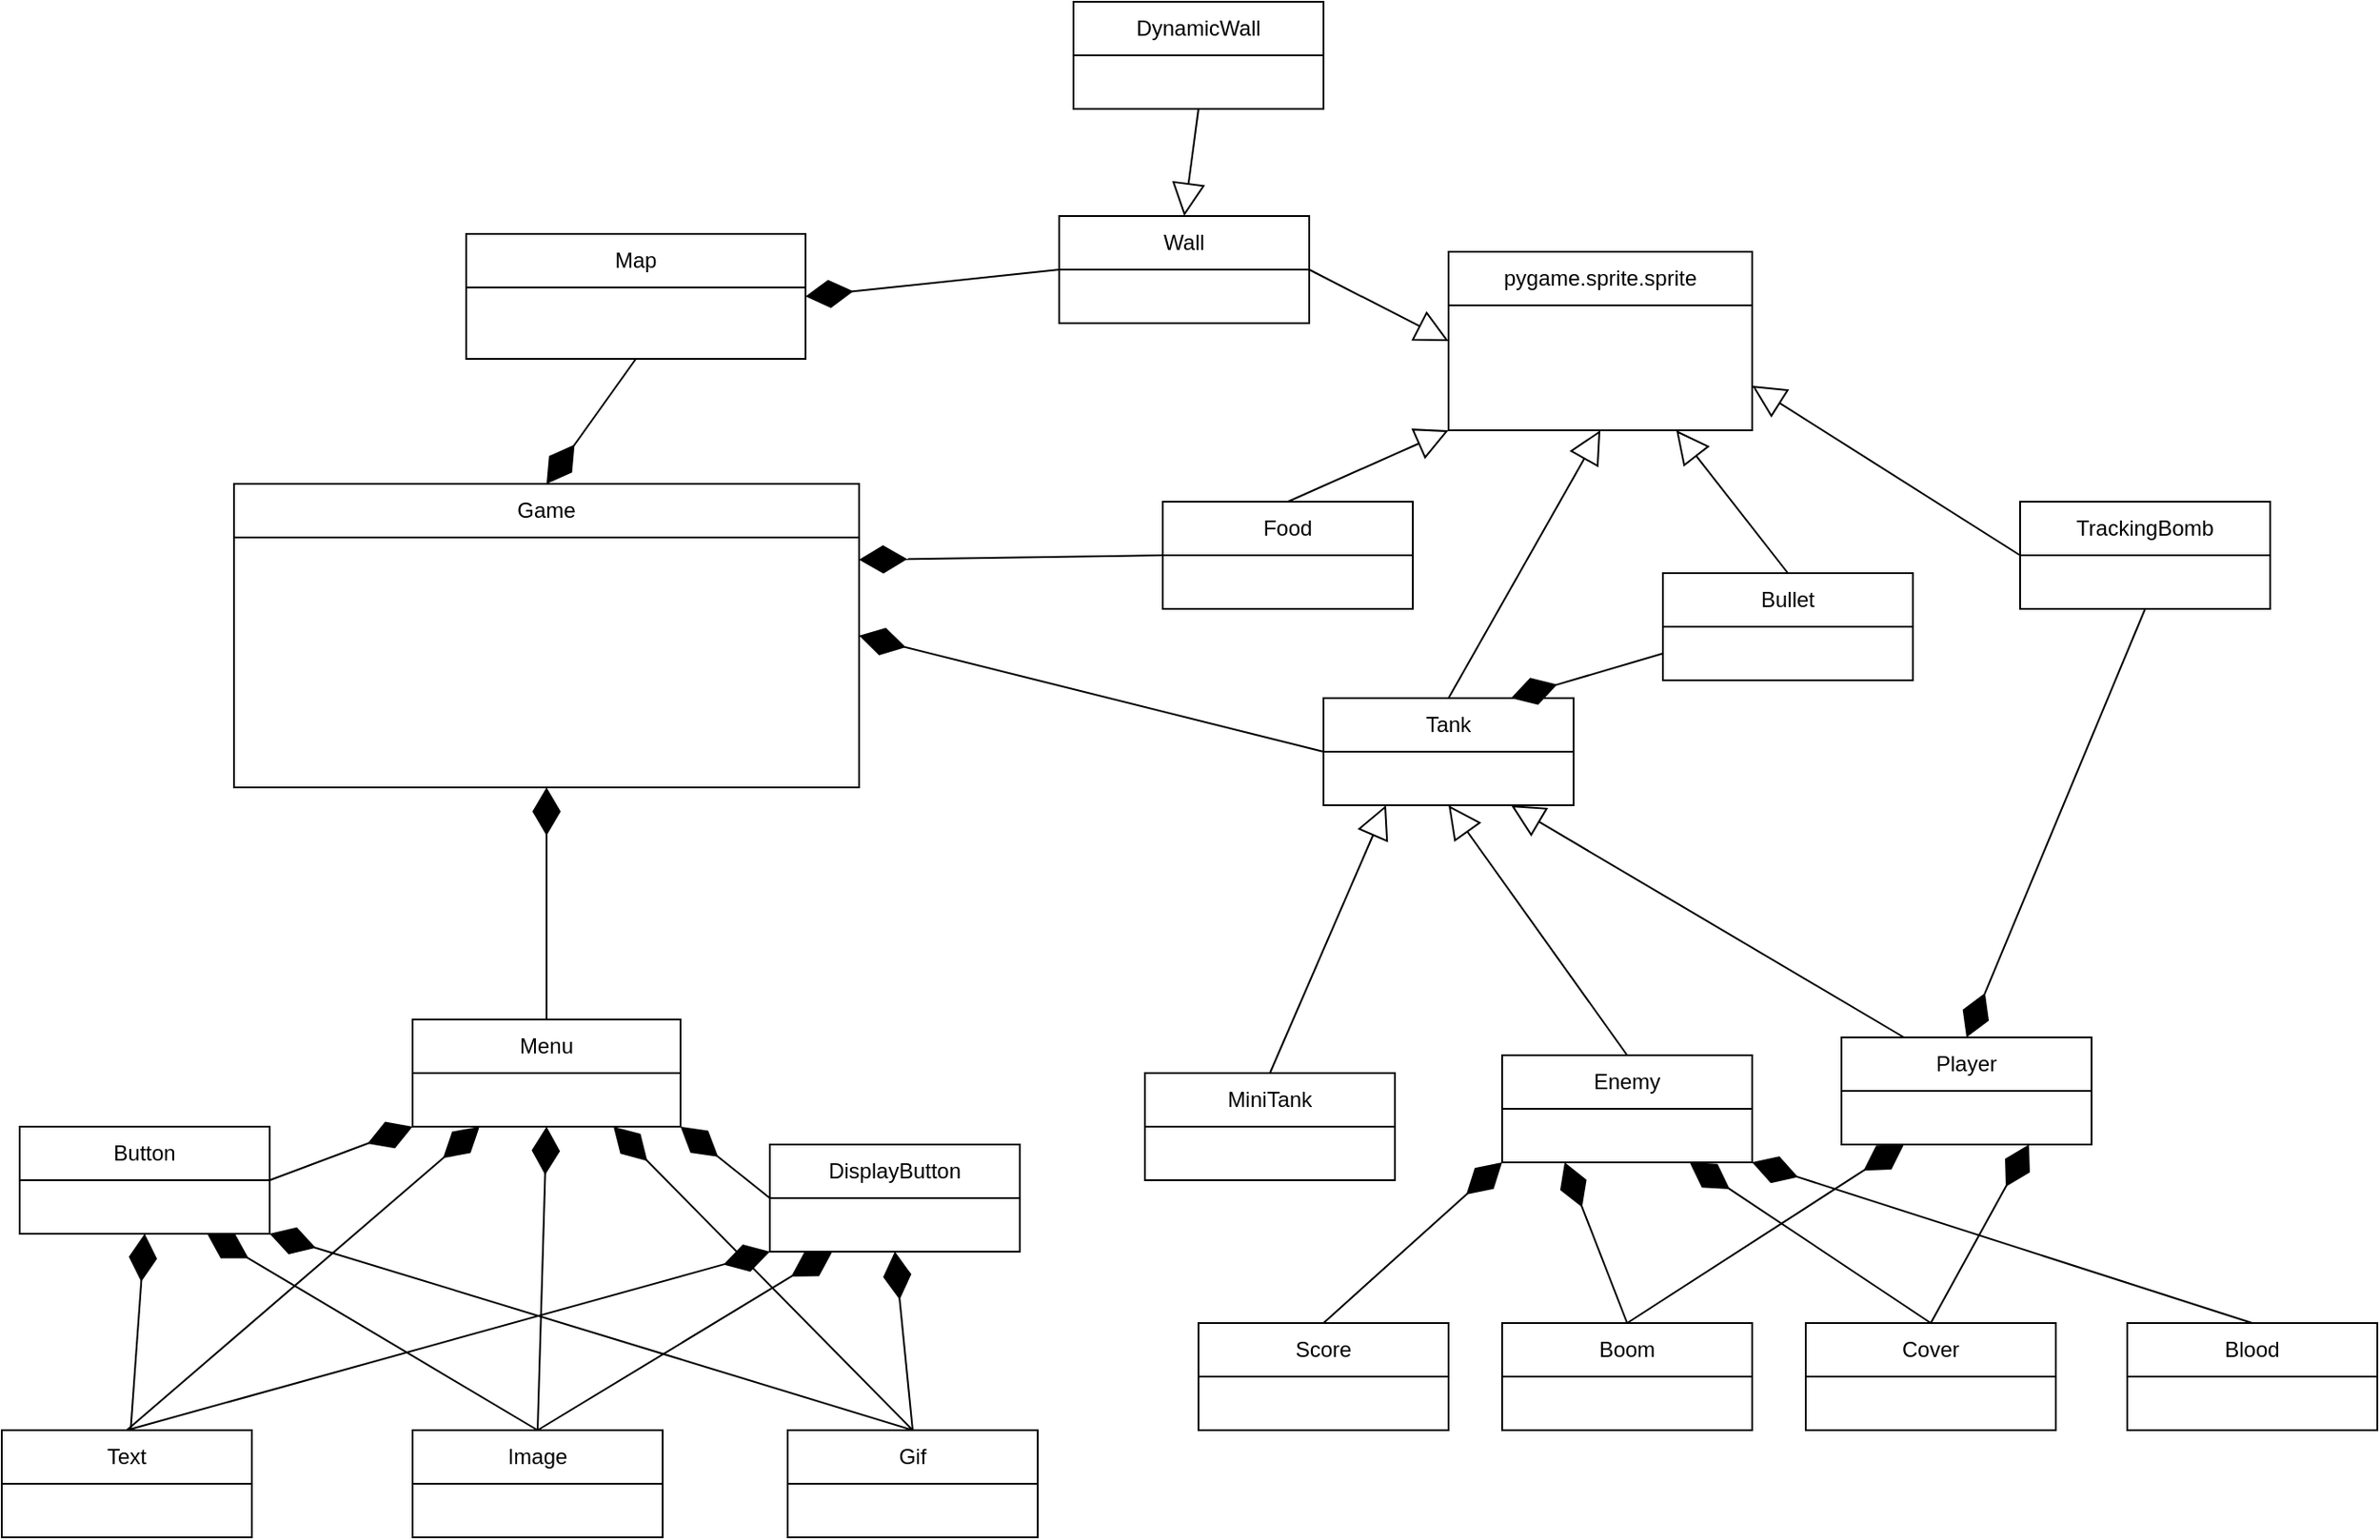<mxfile version="20.6.1" type="github">
  <diagram id="C5RBs43oDa-KdzZeNtuy" name="Page-1">
    <mxGraphModel dx="1769" dy="518" grid="1" gridSize="10" guides="1" tooltips="1" connect="1" arrows="1" fold="1" page="1" pageScale="1" pageWidth="827" pageHeight="1169" math="0" shadow="0">
      <root>
        <mxCell id="WIyWlLk6GJQsqaUBKTNV-0" />
        <mxCell id="WIyWlLk6GJQsqaUBKTNV-1" parent="WIyWlLk6GJQsqaUBKTNV-0" />
        <mxCell id="NCpPE_rVyqPAb1kWsIs--4" value="pygame.sprite.sprite" style="swimlane;fontStyle=0;childLayout=stackLayout;horizontal=1;startSize=30;horizontalStack=0;resizeParent=1;resizeParentMax=0;resizeLast=0;collapsible=1;marginBottom=0;whiteSpace=wrap;html=1;" parent="WIyWlLk6GJQsqaUBKTNV-1" vertex="1">
          <mxGeometry x="50" y="230" width="170" height="100" as="geometry" />
        </mxCell>
        <mxCell id="NCpPE_rVyqPAb1kWsIs--8" value="Tank" style="swimlane;fontStyle=0;childLayout=stackLayout;horizontal=1;startSize=30;horizontalStack=0;resizeParent=1;resizeParentMax=0;resizeLast=0;collapsible=1;marginBottom=0;whiteSpace=wrap;html=1;" parent="WIyWlLk6GJQsqaUBKTNV-1" vertex="1">
          <mxGeometry x="-20" y="480" width="140" height="60" as="geometry">
            <mxRectangle x="270" y="120" width="150" height="30" as="alternateBounds" />
          </mxGeometry>
        </mxCell>
        <mxCell id="NCpPE_rVyqPAb1kWsIs--23" value="" style="endArrow=block;endSize=16;endFill=0;html=1;rounded=0;exitX=0.5;exitY=0;exitDx=0;exitDy=0;entryX=0.5;entryY=1;entryDx=0;entryDy=0;" parent="WIyWlLk6GJQsqaUBKTNV-1" source="NCpPE_rVyqPAb1kWsIs--8" target="NCpPE_rVyqPAb1kWsIs--4" edge="1">
          <mxGeometry width="160" relative="1" as="geometry">
            <mxPoint x="260" y="200" as="sourcePoint" />
            <mxPoint x="420" y="200" as="targetPoint" />
          </mxGeometry>
        </mxCell>
        <mxCell id="NCpPE_rVyqPAb1kWsIs--24" value="MiniTank" style="swimlane;fontStyle=0;childLayout=stackLayout;horizontal=1;startSize=30;horizontalStack=0;resizeParent=1;resizeParentMax=0;resizeLast=0;collapsible=1;marginBottom=0;whiteSpace=wrap;html=1;" parent="WIyWlLk6GJQsqaUBKTNV-1" vertex="1">
          <mxGeometry x="-120" y="690" width="140" height="60" as="geometry">
            <mxRectangle x="270" y="120" width="150" height="30" as="alternateBounds" />
          </mxGeometry>
        </mxCell>
        <mxCell id="NCpPE_rVyqPAb1kWsIs--25" value="Enemy" style="swimlane;fontStyle=0;childLayout=stackLayout;horizontal=1;startSize=30;horizontalStack=0;resizeParent=1;resizeParentMax=0;resizeLast=0;collapsible=1;marginBottom=0;whiteSpace=wrap;html=1;" parent="WIyWlLk6GJQsqaUBKTNV-1" vertex="1">
          <mxGeometry x="80" y="680" width="140" height="60" as="geometry">
            <mxRectangle x="270" y="120" width="150" height="30" as="alternateBounds" />
          </mxGeometry>
        </mxCell>
        <mxCell id="NCpPE_rVyqPAb1kWsIs--26" value="Player" style="swimlane;fontStyle=0;childLayout=stackLayout;horizontal=1;startSize=30;horizontalStack=0;resizeParent=1;resizeParentMax=0;resizeLast=0;collapsible=1;marginBottom=0;whiteSpace=wrap;html=1;" parent="WIyWlLk6GJQsqaUBKTNV-1" vertex="1">
          <mxGeometry x="270" y="670" width="140" height="60" as="geometry">
            <mxRectangle x="270" y="120" width="150" height="30" as="alternateBounds" />
          </mxGeometry>
        </mxCell>
        <mxCell id="NCpPE_rVyqPAb1kWsIs--27" value="" style="endArrow=block;endSize=16;endFill=0;html=1;rounded=0;exitX=0.5;exitY=0;exitDx=0;exitDy=0;entryX=0.25;entryY=1;entryDx=0;entryDy=0;" parent="WIyWlLk6GJQsqaUBKTNV-1" source="NCpPE_rVyqPAb1kWsIs--24" target="NCpPE_rVyqPAb1kWsIs--8" edge="1">
          <mxGeometry width="160" relative="1" as="geometry">
            <mxPoint x="150" y="500" as="sourcePoint" />
            <mxPoint x="30" y="410" as="targetPoint" />
          </mxGeometry>
        </mxCell>
        <mxCell id="NCpPE_rVyqPAb1kWsIs--28" value="" style="endArrow=block;endSize=16;endFill=0;html=1;rounded=0;exitX=0.5;exitY=0;exitDx=0;exitDy=0;entryX=0.5;entryY=1;entryDx=0;entryDy=0;" parent="WIyWlLk6GJQsqaUBKTNV-1" source="NCpPE_rVyqPAb1kWsIs--25" target="NCpPE_rVyqPAb1kWsIs--8" edge="1">
          <mxGeometry width="160" relative="1" as="geometry">
            <mxPoint x="160" y="510" as="sourcePoint" />
            <mxPoint x="220" y="530" as="targetPoint" />
          </mxGeometry>
        </mxCell>
        <mxCell id="NCpPE_rVyqPAb1kWsIs--29" value="" style="endArrow=block;endSize=16;endFill=0;html=1;rounded=0;exitX=0.25;exitY=0;exitDx=0;exitDy=0;entryX=0.75;entryY=1;entryDx=0;entryDy=0;" parent="WIyWlLk6GJQsqaUBKTNV-1" source="NCpPE_rVyqPAb1kWsIs--26" target="NCpPE_rVyqPAb1kWsIs--8" edge="1">
          <mxGeometry width="160" relative="1" as="geometry">
            <mxPoint x="170" y="520" as="sourcePoint" />
            <mxPoint x="210" y="490" as="targetPoint" />
          </mxGeometry>
        </mxCell>
        <mxCell id="NCpPE_rVyqPAb1kWsIs--30" value="Bullet" style="swimlane;fontStyle=0;childLayout=stackLayout;horizontal=1;startSize=30;horizontalStack=0;resizeParent=1;resizeParentMax=0;resizeLast=0;collapsible=1;marginBottom=0;whiteSpace=wrap;html=1;" parent="WIyWlLk6GJQsqaUBKTNV-1" vertex="1">
          <mxGeometry x="170" y="410" width="140" height="60" as="geometry">
            <mxRectangle x="270" y="120" width="150" height="30" as="alternateBounds" />
          </mxGeometry>
        </mxCell>
        <mxCell id="NCpPE_rVyqPAb1kWsIs--31" value="" style="endArrow=block;endSize=16;endFill=0;html=1;rounded=0;exitX=0.5;exitY=0;exitDx=0;exitDy=0;entryX=0.75;entryY=1;entryDx=0;entryDy=0;" parent="WIyWlLk6GJQsqaUBKTNV-1" source="NCpPE_rVyqPAb1kWsIs--30" target="NCpPE_rVyqPAb1kWsIs--4" edge="1">
          <mxGeometry width="160" relative="1" as="geometry">
            <mxPoint x="250" y="400" as="sourcePoint" />
            <mxPoint x="130" y="310" as="targetPoint" />
          </mxGeometry>
        </mxCell>
        <mxCell id="NCpPE_rVyqPAb1kWsIs--32" value="" style="endArrow=diamondThin;endFill=1;endSize=24;html=1;rounded=0;entryX=0.75;entryY=0;entryDx=0;entryDy=0;exitX=0;exitY=0.75;exitDx=0;exitDy=0;" parent="WIyWlLk6GJQsqaUBKTNV-1" source="NCpPE_rVyqPAb1kWsIs--30" target="NCpPE_rVyqPAb1kWsIs--8" edge="1">
          <mxGeometry width="160" relative="1" as="geometry">
            <mxPoint x="80" y="410" as="sourcePoint" />
            <mxPoint x="240" y="410" as="targetPoint" />
          </mxGeometry>
        </mxCell>
        <mxCell id="NCpPE_rVyqPAb1kWsIs--33" value="TrackingBomb" style="swimlane;fontStyle=0;childLayout=stackLayout;horizontal=1;startSize=30;horizontalStack=0;resizeParent=1;resizeParentMax=0;resizeLast=0;collapsible=1;marginBottom=0;whiteSpace=wrap;html=1;" parent="WIyWlLk6GJQsqaUBKTNV-1" vertex="1">
          <mxGeometry x="370" y="370" width="140" height="60" as="geometry">
            <mxRectangle x="270" y="120" width="150" height="30" as="alternateBounds" />
          </mxGeometry>
        </mxCell>
        <mxCell id="NCpPE_rVyqPAb1kWsIs--34" value="Food" style="swimlane;fontStyle=0;childLayout=stackLayout;horizontal=1;startSize=30;horizontalStack=0;resizeParent=1;resizeParentMax=0;resizeLast=0;collapsible=1;marginBottom=0;whiteSpace=wrap;html=1;" parent="WIyWlLk6GJQsqaUBKTNV-1" vertex="1">
          <mxGeometry x="-110" y="370" width="140" height="60" as="geometry">
            <mxRectangle x="270" y="120" width="150" height="30" as="alternateBounds" />
          </mxGeometry>
        </mxCell>
        <mxCell id="NCpPE_rVyqPAb1kWsIs--35" value="Wall" style="swimlane;fontStyle=0;childLayout=stackLayout;horizontal=1;startSize=30;horizontalStack=0;resizeParent=1;resizeParentMax=0;resizeLast=0;collapsible=1;marginBottom=0;whiteSpace=wrap;html=1;" parent="WIyWlLk6GJQsqaUBKTNV-1" vertex="1">
          <mxGeometry x="-168" y="210" width="140" height="60" as="geometry">
            <mxRectangle x="270" y="120" width="150" height="30" as="alternateBounds" />
          </mxGeometry>
        </mxCell>
        <mxCell id="NCpPE_rVyqPAb1kWsIs--36" value="" style="endArrow=block;endSize=16;endFill=0;html=1;rounded=0;exitX=0.5;exitY=0;exitDx=0;exitDy=0;entryX=0;entryY=1;entryDx=0;entryDy=0;" parent="WIyWlLk6GJQsqaUBKTNV-1" source="NCpPE_rVyqPAb1kWsIs--34" target="NCpPE_rVyqPAb1kWsIs--4" edge="1">
          <mxGeometry width="160" relative="1" as="geometry">
            <mxPoint x="230" y="410" as="sourcePoint" />
            <mxPoint x="165" y="310" as="targetPoint" />
          </mxGeometry>
        </mxCell>
        <mxCell id="NCpPE_rVyqPAb1kWsIs--37" value="" style="endArrow=diamondThin;endFill=1;endSize=24;html=1;rounded=0;entryX=0.5;entryY=0;entryDx=0;entryDy=0;exitX=0.5;exitY=1;exitDx=0;exitDy=0;" parent="WIyWlLk6GJQsqaUBKTNV-1" source="NCpPE_rVyqPAb1kWsIs--33" target="NCpPE_rVyqPAb1kWsIs--26" edge="1">
          <mxGeometry width="160" relative="1" as="geometry">
            <mxPoint x="230" y="425" as="sourcePoint" />
            <mxPoint x="135" y="500" as="targetPoint" />
            <Array as="points" />
          </mxGeometry>
        </mxCell>
        <mxCell id="NCpPE_rVyqPAb1kWsIs--38" value="" style="endArrow=block;endSize=16;endFill=0;html=1;rounded=0;exitX=0;exitY=0.5;exitDx=0;exitDy=0;entryX=1;entryY=0.75;entryDx=0;entryDy=0;" parent="WIyWlLk6GJQsqaUBKTNV-1" source="NCpPE_rVyqPAb1kWsIs--33" target="NCpPE_rVyqPAb1kWsIs--4" edge="1">
          <mxGeometry width="160" relative="1" as="geometry">
            <mxPoint x="370" y="330" as="sourcePoint" />
            <mxPoint x="190" y="300" as="targetPoint" />
          </mxGeometry>
        </mxCell>
        <mxCell id="NCpPE_rVyqPAb1kWsIs--39" value="" style="endArrow=block;endSize=16;endFill=0;html=1;rounded=0;entryX=0;entryY=0.5;entryDx=0;entryDy=0;exitX=1;exitY=0.5;exitDx=0;exitDy=0;" parent="WIyWlLk6GJQsqaUBKTNV-1" source="NCpPE_rVyqPAb1kWsIs--35" target="NCpPE_rVyqPAb1kWsIs--4" edge="1">
          <mxGeometry width="160" relative="1" as="geometry">
            <mxPoint x="40" y="210" as="sourcePoint" />
            <mxPoint x="210" y="320" as="targetPoint" />
          </mxGeometry>
        </mxCell>
        <mxCell id="NCpPE_rVyqPAb1kWsIs--41" value="Boom" style="swimlane;fontStyle=0;childLayout=stackLayout;horizontal=1;startSize=30;horizontalStack=0;resizeParent=1;resizeParentMax=0;resizeLast=0;collapsible=1;marginBottom=0;whiteSpace=wrap;html=1;" parent="WIyWlLk6GJQsqaUBKTNV-1" vertex="1">
          <mxGeometry x="80" y="830" width="140" height="60" as="geometry">
            <mxRectangle x="270" y="120" width="150" height="30" as="alternateBounds" />
          </mxGeometry>
        </mxCell>
        <mxCell id="NCpPE_rVyqPAb1kWsIs--42" value="Blood" style="swimlane;fontStyle=0;childLayout=stackLayout;horizontal=1;startSize=30;horizontalStack=0;resizeParent=1;resizeParentMax=0;resizeLast=0;collapsible=1;marginBottom=0;whiteSpace=wrap;html=1;" parent="WIyWlLk6GJQsqaUBKTNV-1" vertex="1">
          <mxGeometry x="430" y="830" width="140" height="60" as="geometry">
            <mxRectangle x="270" y="120" width="150" height="30" as="alternateBounds" />
          </mxGeometry>
        </mxCell>
        <mxCell id="NCpPE_rVyqPAb1kWsIs--43" value="Score" style="swimlane;fontStyle=0;childLayout=stackLayout;horizontal=1;startSize=30;horizontalStack=0;resizeParent=1;resizeParentMax=0;resizeLast=0;collapsible=1;marginBottom=0;whiteSpace=wrap;html=1;" parent="WIyWlLk6GJQsqaUBKTNV-1" vertex="1">
          <mxGeometry x="-90" y="830" width="140" height="60" as="geometry">
            <mxRectangle x="270" y="120" width="150" height="30" as="alternateBounds" />
          </mxGeometry>
        </mxCell>
        <mxCell id="NCpPE_rVyqPAb1kWsIs--44" value="Cover" style="swimlane;fontStyle=0;childLayout=stackLayout;horizontal=1;startSize=30;horizontalStack=0;resizeParent=1;resizeParentMax=0;resizeLast=0;collapsible=1;marginBottom=0;whiteSpace=wrap;html=1;" parent="WIyWlLk6GJQsqaUBKTNV-1" vertex="1">
          <mxGeometry x="250" y="830" width="140" height="60" as="geometry">
            <mxRectangle x="270" y="120" width="150" height="30" as="alternateBounds" />
          </mxGeometry>
        </mxCell>
        <mxCell id="NCpPE_rVyqPAb1kWsIs--45" value="" style="endArrow=diamondThin;endFill=1;endSize=24;html=1;rounded=0;entryX=0.75;entryY=1;entryDx=0;entryDy=0;exitX=0.5;exitY=0;exitDx=0;exitDy=0;" parent="WIyWlLk6GJQsqaUBKTNV-1" source="NCpPE_rVyqPAb1kWsIs--44" target="NCpPE_rVyqPAb1kWsIs--25" edge="1">
          <mxGeometry width="160" relative="1" as="geometry">
            <mxPoint x="470" y="390" as="sourcePoint" />
            <mxPoint x="500" y="510" as="targetPoint" />
          </mxGeometry>
        </mxCell>
        <mxCell id="NCpPE_rVyqPAb1kWsIs--46" value="" style="endArrow=diamondThin;endFill=1;endSize=24;html=1;rounded=0;entryX=0;entryY=1;entryDx=0;entryDy=0;exitX=0.5;exitY=0;exitDx=0;exitDy=0;" parent="WIyWlLk6GJQsqaUBKTNV-1" source="NCpPE_rVyqPAb1kWsIs--43" target="NCpPE_rVyqPAb1kWsIs--25" edge="1">
          <mxGeometry width="160" relative="1" as="geometry">
            <mxPoint x="-30" y="800" as="sourcePoint" />
            <mxPoint x="510" y="520" as="targetPoint" />
          </mxGeometry>
        </mxCell>
        <mxCell id="NCpPE_rVyqPAb1kWsIs--47" value="" style="endArrow=diamondThin;endFill=1;endSize=24;html=1;rounded=0;exitX=0.5;exitY=0;exitDx=0;exitDy=0;entryX=1;entryY=1;entryDx=0;entryDy=0;" parent="WIyWlLk6GJQsqaUBKTNV-1" source="NCpPE_rVyqPAb1kWsIs--42" target="NCpPE_rVyqPAb1kWsIs--25" edge="1">
          <mxGeometry width="160" relative="1" as="geometry">
            <mxPoint x="490" y="410" as="sourcePoint" />
            <mxPoint x="280" y="750" as="targetPoint" />
          </mxGeometry>
        </mxCell>
        <mxCell id="NCpPE_rVyqPAb1kWsIs--48" value="" style="endArrow=diamondThin;endFill=1;endSize=24;html=1;rounded=0;entryX=0.25;entryY=1;entryDx=0;entryDy=0;exitX=0.5;exitY=0;exitDx=0;exitDy=0;" parent="WIyWlLk6GJQsqaUBKTNV-1" source="NCpPE_rVyqPAb1kWsIs--41" target="NCpPE_rVyqPAb1kWsIs--25" edge="1">
          <mxGeometry width="160" relative="1" as="geometry">
            <mxPoint x="500" y="420" as="sourcePoint" />
            <mxPoint x="530" y="540" as="targetPoint" />
          </mxGeometry>
        </mxCell>
        <mxCell id="NCpPE_rVyqPAb1kWsIs--49" value="" style="endArrow=diamondThin;endFill=1;endSize=24;html=1;rounded=0;exitX=0.5;exitY=0;exitDx=0;exitDy=0;entryX=0.25;entryY=1;entryDx=0;entryDy=0;" parent="WIyWlLk6GJQsqaUBKTNV-1" source="NCpPE_rVyqPAb1kWsIs--41" target="NCpPE_rVyqPAb1kWsIs--26" edge="1">
          <mxGeometry width="160" relative="1" as="geometry">
            <mxPoint x="510" y="430" as="sourcePoint" />
            <mxPoint x="410" y="780" as="targetPoint" />
          </mxGeometry>
        </mxCell>
        <mxCell id="NCpPE_rVyqPAb1kWsIs--50" value="" style="endArrow=diamondThin;endFill=1;endSize=24;html=1;rounded=0;entryX=0.75;entryY=1;entryDx=0;entryDy=0;exitX=0.5;exitY=0;exitDx=0;exitDy=0;" parent="WIyWlLk6GJQsqaUBKTNV-1" source="NCpPE_rVyqPAb1kWsIs--44" target="NCpPE_rVyqPAb1kWsIs--26" edge="1">
          <mxGeometry width="160" relative="1" as="geometry">
            <mxPoint x="620" y="810" as="sourcePoint" />
            <mxPoint x="550" y="560" as="targetPoint" />
          </mxGeometry>
        </mxCell>
        <mxCell id="NCpPE_rVyqPAb1kWsIs--57" value="DynamicWall" style="swimlane;fontStyle=0;childLayout=stackLayout;horizontal=1;startSize=30;horizontalStack=0;resizeParent=1;resizeParentMax=0;resizeLast=0;collapsible=1;marginBottom=0;whiteSpace=wrap;html=1;" parent="WIyWlLk6GJQsqaUBKTNV-1" vertex="1">
          <mxGeometry x="-160" y="90" width="140" height="60" as="geometry">
            <mxRectangle x="270" y="120" width="150" height="30" as="alternateBounds" />
          </mxGeometry>
        </mxCell>
        <mxCell id="NCpPE_rVyqPAb1kWsIs--58" value="" style="endArrow=block;endSize=16;endFill=0;html=1;rounded=0;exitX=0.5;exitY=1;exitDx=0;exitDy=0;entryX=0.5;entryY=0;entryDx=0;entryDy=0;" parent="WIyWlLk6GJQsqaUBKTNV-1" source="NCpPE_rVyqPAb1kWsIs--57" target="NCpPE_rVyqPAb1kWsIs--35" edge="1">
          <mxGeometry width="160" relative="1" as="geometry">
            <mxPoint x="300" y="170" as="sourcePoint" />
            <mxPoint x="200" y="240" as="targetPoint" />
          </mxGeometry>
        </mxCell>
        <mxCell id="NCpPE_rVyqPAb1kWsIs--61" value="Map" style="swimlane;fontStyle=0;childLayout=stackLayout;horizontal=1;startSize=30;horizontalStack=0;resizeParent=1;resizeParentMax=0;resizeLast=0;collapsible=1;marginBottom=0;whiteSpace=wrap;html=1;" parent="WIyWlLk6GJQsqaUBKTNV-1" vertex="1">
          <mxGeometry x="-500" y="220" width="190" height="70" as="geometry">
            <mxRectangle x="270" y="120" width="150" height="30" as="alternateBounds" />
          </mxGeometry>
        </mxCell>
        <mxCell id="NCpPE_rVyqPAb1kWsIs--65" value="" style="endArrow=diamondThin;endFill=1;endSize=24;html=1;rounded=0;fontFamily=Helvetica;exitX=0;exitY=0.5;exitDx=0;exitDy=0;entryX=1;entryY=0.5;entryDx=0;entryDy=0;" parent="WIyWlLk6GJQsqaUBKTNV-1" source="NCpPE_rVyqPAb1kWsIs--35" target="NCpPE_rVyqPAb1kWsIs--61" edge="1">
          <mxGeometry width="160" relative="1" as="geometry">
            <mxPoint x="-400" y="490" as="sourcePoint" />
            <mxPoint x="-220" y="350" as="targetPoint" />
          </mxGeometry>
        </mxCell>
        <mxCell id="NCpPE_rVyqPAb1kWsIs--66" value="Game" style="swimlane;fontStyle=0;childLayout=stackLayout;horizontal=1;startSize=30;horizontalStack=0;resizeParent=1;resizeParentMax=0;resizeLast=0;collapsible=1;marginBottom=0;whiteSpace=wrap;html=1;" parent="WIyWlLk6GJQsqaUBKTNV-1" vertex="1">
          <mxGeometry x="-630" y="360" width="350" height="170" as="geometry">
            <mxRectangle x="270" y="120" width="150" height="30" as="alternateBounds" />
          </mxGeometry>
        </mxCell>
        <mxCell id="NCpPE_rVyqPAb1kWsIs--67" value="" style="endArrow=diamondThin;endFill=1;endSize=24;html=1;rounded=0;fontFamily=Helvetica;entryX=0.5;entryY=0;entryDx=0;entryDy=0;exitX=0.5;exitY=1;exitDx=0;exitDy=0;" parent="WIyWlLk6GJQsqaUBKTNV-1" source="NCpPE_rVyqPAb1kWsIs--61" target="NCpPE_rVyqPAb1kWsIs--66" edge="1">
          <mxGeometry width="160" relative="1" as="geometry">
            <mxPoint x="-670" y="310" as="sourcePoint" />
            <mxPoint x="-510" y="310" as="targetPoint" />
          </mxGeometry>
        </mxCell>
        <mxCell id="NCpPE_rVyqPAb1kWsIs--68" value="" style="endArrow=diamondThin;endFill=1;endSize=24;html=1;rounded=0;fontFamily=Helvetica;entryX=1;entryY=0.25;entryDx=0;entryDy=0;exitX=0;exitY=0.5;exitDx=0;exitDy=0;" parent="WIyWlLk6GJQsqaUBKTNV-1" source="NCpPE_rVyqPAb1kWsIs--34" target="NCpPE_rVyqPAb1kWsIs--66" edge="1">
          <mxGeometry width="160" relative="1" as="geometry">
            <mxPoint x="-200" y="530" as="sourcePoint" />
            <mxPoint x="-40" y="530" as="targetPoint" />
          </mxGeometry>
        </mxCell>
        <mxCell id="NCpPE_rVyqPAb1kWsIs--69" value="" style="endArrow=diamondThin;endFill=1;endSize=24;html=1;rounded=0;fontFamily=Helvetica;entryX=1;entryY=0.5;entryDx=0;entryDy=0;exitX=0;exitY=0.5;exitDx=0;exitDy=0;" parent="WIyWlLk6GJQsqaUBKTNV-1" source="NCpPE_rVyqPAb1kWsIs--8" target="NCpPE_rVyqPAb1kWsIs--66" edge="1">
          <mxGeometry width="160" relative="1" as="geometry">
            <mxPoint x="-210" y="570" as="sourcePoint" />
            <mxPoint x="-50" y="570" as="targetPoint" />
          </mxGeometry>
        </mxCell>
        <mxCell id="NCpPE_rVyqPAb1kWsIs--72" value="Menu" style="swimlane;fontStyle=0;childLayout=stackLayout;horizontal=1;startSize=30;horizontalStack=0;resizeParent=1;resizeParentMax=0;resizeLast=0;collapsible=1;marginBottom=0;whiteSpace=wrap;html=1;" parent="WIyWlLk6GJQsqaUBKTNV-1" vertex="1">
          <mxGeometry x="-530" y="660" width="150" height="60" as="geometry">
            <mxRectangle x="270" y="120" width="150" height="30" as="alternateBounds" />
          </mxGeometry>
        </mxCell>
        <mxCell id="NCpPE_rVyqPAb1kWsIs--73" value="" style="endArrow=diamondThin;endFill=1;endSize=24;html=1;rounded=0;fontFamily=Helvetica;entryX=0.5;entryY=1;entryDx=0;entryDy=0;exitX=0.5;exitY=0;exitDx=0;exitDy=0;" parent="WIyWlLk6GJQsqaUBKTNV-1" source="NCpPE_rVyqPAb1kWsIs--72" target="NCpPE_rVyqPAb1kWsIs--66" edge="1">
          <mxGeometry width="160" relative="1" as="geometry">
            <mxPoint x="-710" y="600" as="sourcePoint" />
            <mxPoint x="-550" y="600" as="targetPoint" />
          </mxGeometry>
        </mxCell>
        <mxCell id="NCpPE_rVyqPAb1kWsIs--74" value="Button" style="swimlane;fontStyle=0;childLayout=stackLayout;horizontal=1;startSize=30;horizontalStack=0;resizeParent=1;resizeParentMax=0;resizeLast=0;collapsible=1;marginBottom=0;whiteSpace=wrap;html=1;" parent="WIyWlLk6GJQsqaUBKTNV-1" vertex="1">
          <mxGeometry x="-750" y="720" width="140" height="60" as="geometry">
            <mxRectangle x="270" y="120" width="150" height="30" as="alternateBounds" />
          </mxGeometry>
        </mxCell>
        <mxCell id="NCpPE_rVyqPAb1kWsIs--75" value="DisplayButton" style="swimlane;fontStyle=0;childLayout=stackLayout;horizontal=1;startSize=30;horizontalStack=0;resizeParent=1;resizeParentMax=0;resizeLast=0;collapsible=1;marginBottom=0;whiteSpace=wrap;html=1;" parent="WIyWlLk6GJQsqaUBKTNV-1" vertex="1">
          <mxGeometry x="-330" y="730" width="140" height="60" as="geometry">
            <mxRectangle x="270" y="120" width="150" height="30" as="alternateBounds" />
          </mxGeometry>
        </mxCell>
        <mxCell id="NCpPE_rVyqPAb1kWsIs--76" value="Text" style="swimlane;fontStyle=0;childLayout=stackLayout;horizontal=1;startSize=30;horizontalStack=0;resizeParent=1;resizeParentMax=0;resizeLast=0;collapsible=1;marginBottom=0;whiteSpace=wrap;html=1;" parent="WIyWlLk6GJQsqaUBKTNV-1" vertex="1">
          <mxGeometry x="-760" y="890" width="140" height="60" as="geometry">
            <mxRectangle x="270" y="120" width="150" height="30" as="alternateBounds" />
          </mxGeometry>
        </mxCell>
        <mxCell id="NCpPE_rVyqPAb1kWsIs--77" value="Image" style="swimlane;fontStyle=0;childLayout=stackLayout;horizontal=1;startSize=30;horizontalStack=0;resizeParent=1;resizeParentMax=0;resizeLast=0;collapsible=1;marginBottom=0;whiteSpace=wrap;html=1;" parent="WIyWlLk6GJQsqaUBKTNV-1" vertex="1">
          <mxGeometry x="-530" y="890" width="140" height="60" as="geometry">
            <mxRectangle x="270" y="120" width="150" height="30" as="alternateBounds" />
          </mxGeometry>
        </mxCell>
        <mxCell id="NCpPE_rVyqPAb1kWsIs--78" value="Gif" style="swimlane;fontStyle=0;childLayout=stackLayout;horizontal=1;startSize=30;horizontalStack=0;resizeParent=1;resizeParentMax=0;resizeLast=0;collapsible=1;marginBottom=0;whiteSpace=wrap;html=1;" parent="WIyWlLk6GJQsqaUBKTNV-1" vertex="1">
          <mxGeometry x="-320" y="890" width="140" height="60" as="geometry">
            <mxRectangle x="270" y="120" width="150" height="30" as="alternateBounds" />
          </mxGeometry>
        </mxCell>
        <mxCell id="NCpPE_rVyqPAb1kWsIs--79" value="" style="endArrow=diamondThin;endFill=1;endSize=24;html=1;rounded=0;fontFamily=Helvetica;entryX=1;entryY=1;entryDx=0;entryDy=0;exitX=0;exitY=0.5;exitDx=0;exitDy=0;" parent="WIyWlLk6GJQsqaUBKTNV-1" source="NCpPE_rVyqPAb1kWsIs--75" target="NCpPE_rVyqPAb1kWsIs--72" edge="1">
          <mxGeometry width="160" relative="1" as="geometry">
            <mxPoint x="-780" y="480" as="sourcePoint" />
            <mxPoint x="-620" y="480" as="targetPoint" />
          </mxGeometry>
        </mxCell>
        <mxCell id="NCpPE_rVyqPAb1kWsIs--80" value="" style="endArrow=diamondThin;endFill=1;endSize=24;html=1;rounded=0;fontFamily=Helvetica;entryX=0;entryY=1;entryDx=0;entryDy=0;exitX=1;exitY=0.5;exitDx=0;exitDy=0;" parent="WIyWlLk6GJQsqaUBKTNV-1" source="NCpPE_rVyqPAb1kWsIs--74" target="NCpPE_rVyqPAb1kWsIs--72" edge="1">
          <mxGeometry width="160" relative="1" as="geometry">
            <mxPoint x="-710" y="550" as="sourcePoint" />
            <mxPoint x="-550" y="550" as="targetPoint" />
          </mxGeometry>
        </mxCell>
        <mxCell id="NCpPE_rVyqPAb1kWsIs--81" value="" style="endArrow=diamondThin;endFill=1;endSize=24;html=1;rounded=0;fontFamily=Helvetica;entryX=0.5;entryY=1;entryDx=0;entryDy=0;exitX=0.5;exitY=0;exitDx=0;exitDy=0;" parent="WIyWlLk6GJQsqaUBKTNV-1" source="NCpPE_rVyqPAb1kWsIs--77" target="NCpPE_rVyqPAb1kWsIs--72" edge="1">
          <mxGeometry width="160" relative="1" as="geometry">
            <mxPoint x="-860" y="630" as="sourcePoint" />
            <mxPoint x="-700" y="630" as="targetPoint" />
          </mxGeometry>
        </mxCell>
        <mxCell id="NCpPE_rVyqPAb1kWsIs--82" value="" style="endArrow=diamondThin;endFill=1;endSize=24;html=1;rounded=0;fontFamily=Helvetica;entryX=0.75;entryY=1;entryDx=0;entryDy=0;exitX=0.5;exitY=0;exitDx=0;exitDy=0;" parent="WIyWlLk6GJQsqaUBKTNV-1" source="NCpPE_rVyqPAb1kWsIs--77" target="NCpPE_rVyqPAb1kWsIs--74" edge="1">
          <mxGeometry width="160" relative="1" as="geometry">
            <mxPoint x="-610" y="500" as="sourcePoint" />
            <mxPoint x="-450" y="500" as="targetPoint" />
          </mxGeometry>
        </mxCell>
        <mxCell id="NCpPE_rVyqPAb1kWsIs--83" value="" style="endArrow=diamondThin;endFill=1;endSize=24;html=1;rounded=0;fontFamily=Helvetica;entryX=0.5;entryY=1;entryDx=0;entryDy=0;" parent="WIyWlLk6GJQsqaUBKTNV-1" source="NCpPE_rVyqPAb1kWsIs--76" target="NCpPE_rVyqPAb1kWsIs--74" edge="1">
          <mxGeometry width="160" relative="1" as="geometry">
            <mxPoint x="-700" y="400" as="sourcePoint" />
            <mxPoint x="-540" y="400" as="targetPoint" />
          </mxGeometry>
        </mxCell>
        <mxCell id="NCpPE_rVyqPAb1kWsIs--84" value="" style="endArrow=diamondThin;endFill=1;endSize=24;html=1;rounded=0;fontFamily=Helvetica;entryX=0.25;entryY=1;entryDx=0;entryDy=0;exitX=0.5;exitY=0;exitDx=0;exitDy=0;" parent="WIyWlLk6GJQsqaUBKTNV-1" source="NCpPE_rVyqPAb1kWsIs--76" target="NCpPE_rVyqPAb1kWsIs--72" edge="1">
          <mxGeometry width="160" relative="1" as="geometry">
            <mxPoint x="-750" y="570" as="sourcePoint" />
            <mxPoint x="-590" y="570" as="targetPoint" />
          </mxGeometry>
        </mxCell>
        <mxCell id="NCpPE_rVyqPAb1kWsIs--85" value="" style="endArrow=diamondThin;endFill=1;endSize=24;html=1;rounded=0;fontFamily=Helvetica;entryX=0.75;entryY=1;entryDx=0;entryDy=0;exitX=0.5;exitY=0;exitDx=0;exitDy=0;" parent="WIyWlLk6GJQsqaUBKTNV-1" source="NCpPE_rVyqPAb1kWsIs--78" target="NCpPE_rVyqPAb1kWsIs--72" edge="1">
          <mxGeometry width="160" relative="1" as="geometry">
            <mxPoint x="-850" y="470" as="sourcePoint" />
            <mxPoint x="-690" y="470" as="targetPoint" />
          </mxGeometry>
        </mxCell>
        <mxCell id="NCpPE_rVyqPAb1kWsIs--86" value="" style="endArrow=diamondThin;endFill=1;endSize=24;html=1;rounded=0;fontFamily=Helvetica;entryX=1;entryY=1;entryDx=0;entryDy=0;exitX=0.5;exitY=0;exitDx=0;exitDy=0;" parent="WIyWlLk6GJQsqaUBKTNV-1" source="NCpPE_rVyqPAb1kWsIs--78" target="NCpPE_rVyqPAb1kWsIs--74" edge="1">
          <mxGeometry width="160" relative="1" as="geometry">
            <mxPoint x="-600" y="510" as="sourcePoint" />
            <mxPoint x="-440" y="510" as="targetPoint" />
          </mxGeometry>
        </mxCell>
        <mxCell id="NCpPE_rVyqPAb1kWsIs--87" value="" style="endArrow=diamondThin;endFill=1;endSize=24;html=1;rounded=0;fontFamily=Helvetica;entryX=0.25;entryY=1;entryDx=0;entryDy=0;exitX=0.5;exitY=0;exitDx=0;exitDy=0;" parent="WIyWlLk6GJQsqaUBKTNV-1" source="NCpPE_rVyqPAb1kWsIs--77" target="NCpPE_rVyqPAb1kWsIs--75" edge="1">
          <mxGeometry width="160" relative="1" as="geometry">
            <mxPoint x="-590" y="520" as="sourcePoint" />
            <mxPoint x="-430" y="520" as="targetPoint" />
          </mxGeometry>
        </mxCell>
        <mxCell id="NCpPE_rVyqPAb1kWsIs--88" value="" style="endArrow=diamondThin;endFill=1;endSize=24;html=1;rounded=0;fontFamily=Helvetica;entryX=0;entryY=1;entryDx=0;entryDy=0;exitX=0.5;exitY=0;exitDx=0;exitDy=0;" parent="WIyWlLk6GJQsqaUBKTNV-1" source="NCpPE_rVyqPAb1kWsIs--76" target="NCpPE_rVyqPAb1kWsIs--75" edge="1">
          <mxGeometry width="160" relative="1" as="geometry">
            <mxPoint x="-580" y="530" as="sourcePoint" />
            <mxPoint x="-420" y="530" as="targetPoint" />
          </mxGeometry>
        </mxCell>
        <mxCell id="NCpPE_rVyqPAb1kWsIs--90" value="" style="endArrow=diamondThin;endFill=1;endSize=24;html=1;rounded=0;fontFamily=Helvetica;entryX=0.5;entryY=1;entryDx=0;entryDy=0;exitX=0.5;exitY=0;exitDx=0;exitDy=0;" parent="WIyWlLk6GJQsqaUBKTNV-1" source="NCpPE_rVyqPAb1kWsIs--78" target="NCpPE_rVyqPAb1kWsIs--75" edge="1">
          <mxGeometry width="160" relative="1" as="geometry">
            <mxPoint x="-560" y="550" as="sourcePoint" />
            <mxPoint x="-400" y="550" as="targetPoint" />
          </mxGeometry>
        </mxCell>
      </root>
    </mxGraphModel>
  </diagram>
</mxfile>
